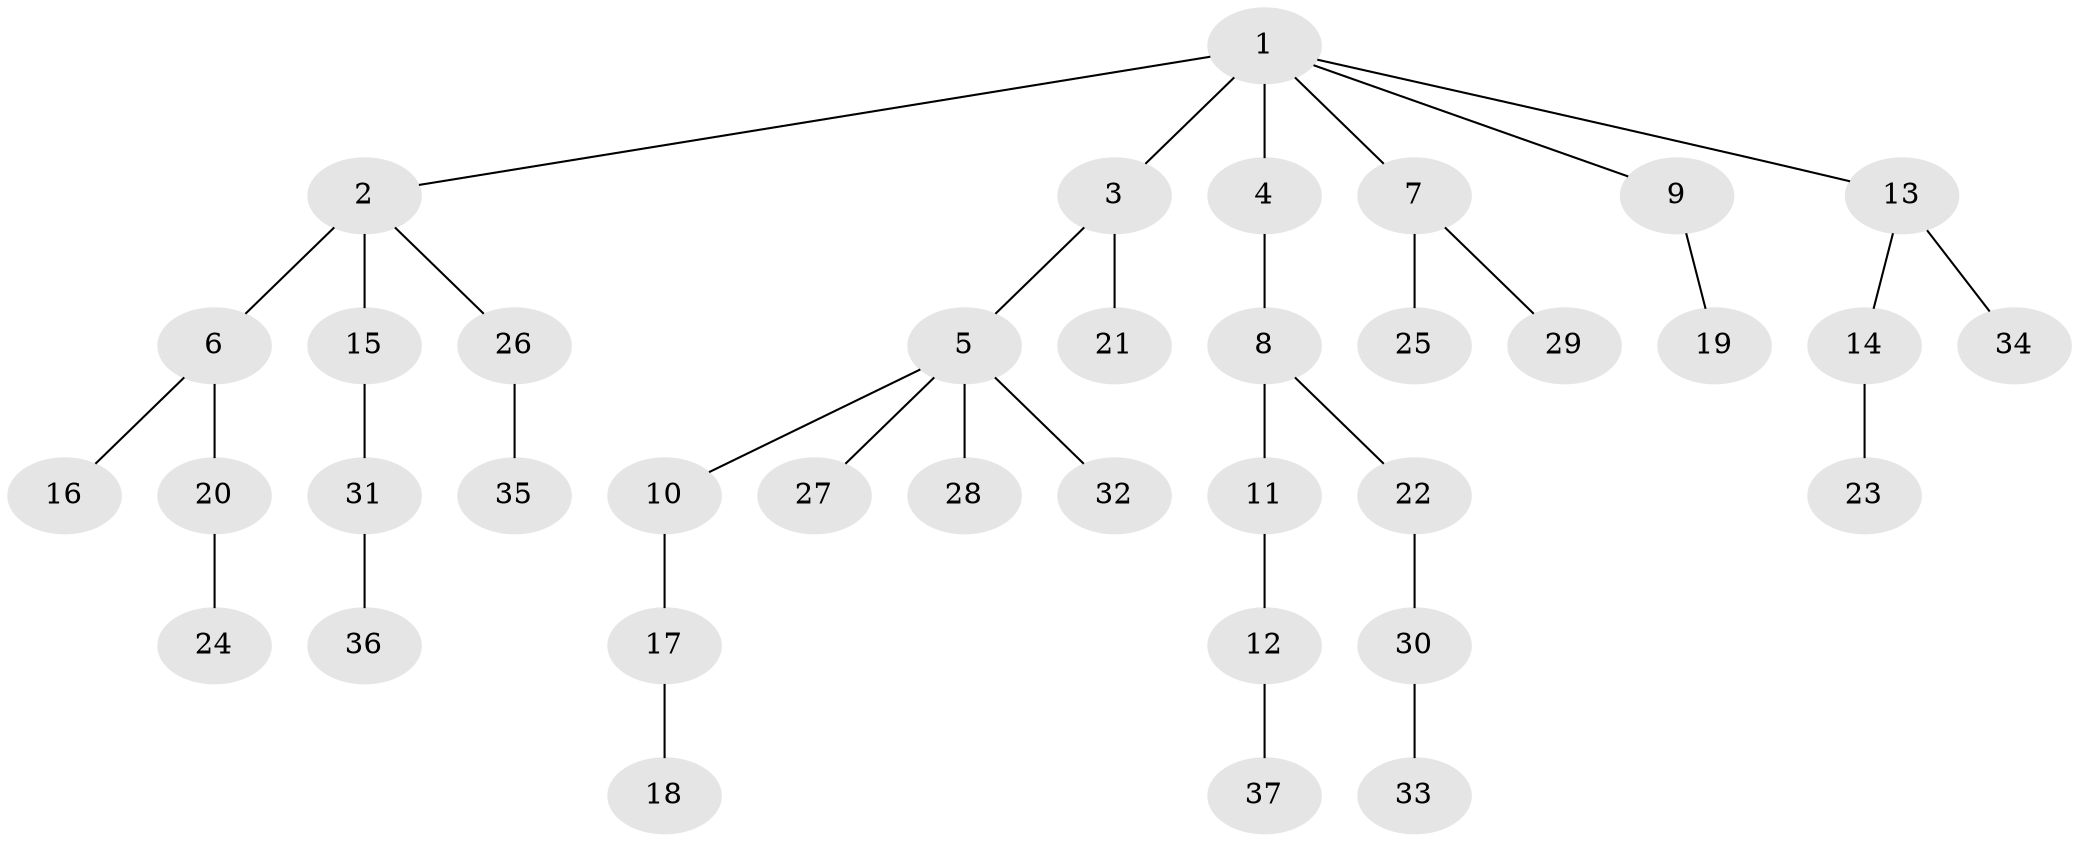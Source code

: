 // original degree distribution, {6: 0.028169014084507043, 4: 0.07042253521126761, 8: 0.014084507042253521, 3: 0.11267605633802817, 2: 0.23943661971830985, 5: 0.014084507042253521, 1: 0.5211267605633803}
// Generated by graph-tools (version 1.1) at 2025/52/03/04/25 22:52:00]
// undirected, 37 vertices, 36 edges
graph export_dot {
  node [color=gray90,style=filled];
  1;
  2;
  3;
  4;
  5;
  6;
  7;
  8;
  9;
  10;
  11;
  12;
  13;
  14;
  15;
  16;
  17;
  18;
  19;
  20;
  21;
  22;
  23;
  24;
  25;
  26;
  27;
  28;
  29;
  30;
  31;
  32;
  33;
  34;
  35;
  36;
  37;
  1 -- 2 [weight=1.0];
  1 -- 3 [weight=1.0];
  1 -- 4 [weight=2.0];
  1 -- 7 [weight=1.0];
  1 -- 9 [weight=1.0];
  1 -- 13 [weight=1.0];
  2 -- 6 [weight=1.0];
  2 -- 15 [weight=2.0];
  2 -- 26 [weight=1.0];
  3 -- 5 [weight=1.0];
  3 -- 21 [weight=3.0];
  4 -- 8 [weight=1.0];
  5 -- 10 [weight=1.0];
  5 -- 27 [weight=1.0];
  5 -- 28 [weight=3.0];
  5 -- 32 [weight=1.0];
  6 -- 16 [weight=1.0];
  6 -- 20 [weight=1.0];
  7 -- 25 [weight=1.0];
  7 -- 29 [weight=1.0];
  8 -- 11 [weight=3.0];
  8 -- 22 [weight=1.0];
  9 -- 19 [weight=1.0];
  10 -- 17 [weight=1.0];
  11 -- 12 [weight=1.0];
  12 -- 37 [weight=1.0];
  13 -- 14 [weight=1.0];
  13 -- 34 [weight=2.0];
  14 -- 23 [weight=1.0];
  15 -- 31 [weight=1.0];
  17 -- 18 [weight=1.0];
  20 -- 24 [weight=2.0];
  22 -- 30 [weight=1.0];
  26 -- 35 [weight=1.0];
  30 -- 33 [weight=1.0];
  31 -- 36 [weight=1.0];
}
